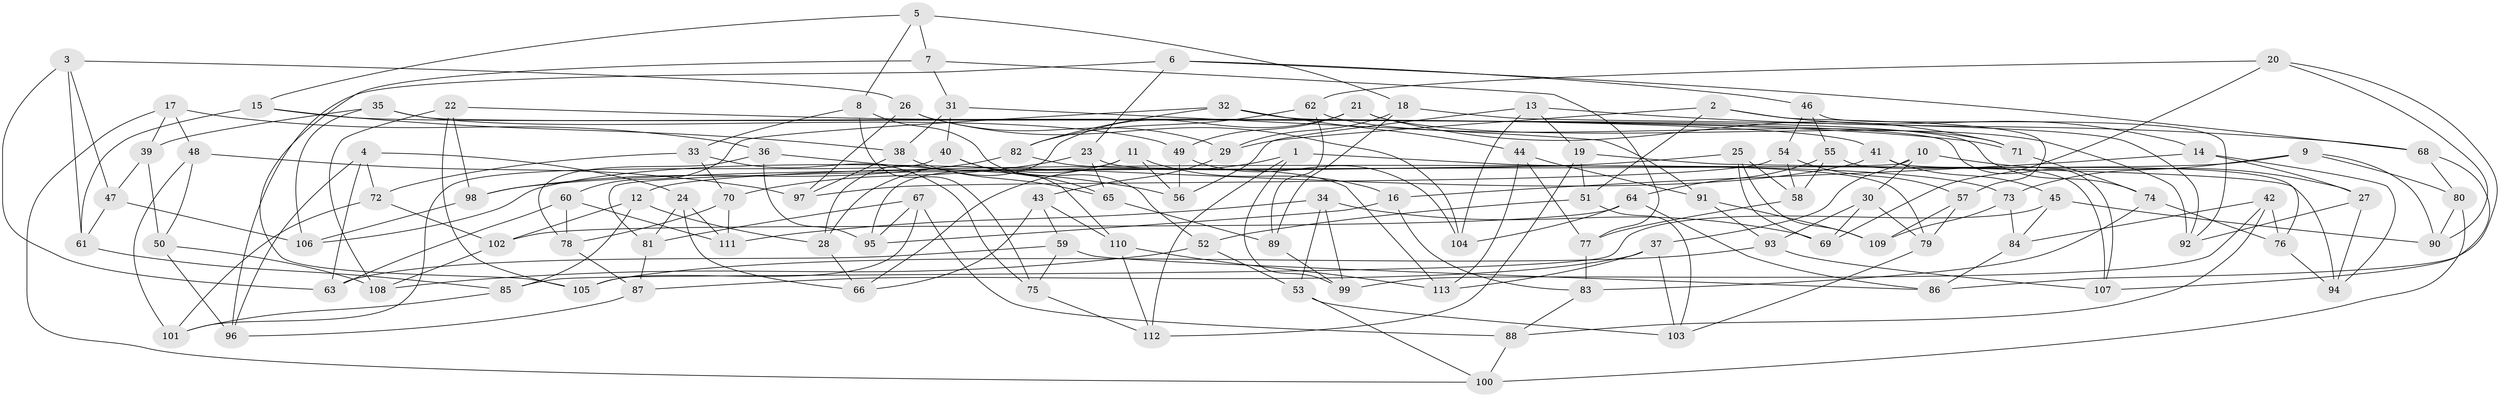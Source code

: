 // coarse degree distribution, {4: 0.569620253164557, 6: 0.4050632911392405, 5: 0.02531645569620253}
// Generated by graph-tools (version 1.1) at 2025/52/02/27/25 19:52:30]
// undirected, 113 vertices, 226 edges
graph export_dot {
graph [start="1"]
  node [color=gray90,style=filled];
  1;
  2;
  3;
  4;
  5;
  6;
  7;
  8;
  9;
  10;
  11;
  12;
  13;
  14;
  15;
  16;
  17;
  18;
  19;
  20;
  21;
  22;
  23;
  24;
  25;
  26;
  27;
  28;
  29;
  30;
  31;
  32;
  33;
  34;
  35;
  36;
  37;
  38;
  39;
  40;
  41;
  42;
  43;
  44;
  45;
  46;
  47;
  48;
  49;
  50;
  51;
  52;
  53;
  54;
  55;
  56;
  57;
  58;
  59;
  60;
  61;
  62;
  63;
  64;
  65;
  66;
  67;
  68;
  69;
  70;
  71;
  72;
  73;
  74;
  75;
  76;
  77;
  78;
  79;
  80;
  81;
  82;
  83;
  84;
  85;
  86;
  87;
  88;
  89;
  90;
  91;
  92;
  93;
  94;
  95;
  96;
  97;
  98;
  99;
  100;
  101;
  102;
  103;
  104;
  105;
  106;
  107;
  108;
  109;
  110;
  111;
  112;
  113;
  1 -- 99;
  1 -- 73;
  1 -- 112;
  1 -- 66;
  2 -- 29;
  2 -- 14;
  2 -- 51;
  2 -- 57;
  3 -- 26;
  3 -- 47;
  3 -- 63;
  3 -- 61;
  4 -- 96;
  4 -- 72;
  4 -- 24;
  4 -- 63;
  5 -- 7;
  5 -- 8;
  5 -- 15;
  5 -- 18;
  6 -- 68;
  6 -- 46;
  6 -- 96;
  6 -- 23;
  7 -- 31;
  7 -- 105;
  7 -- 77;
  8 -- 52;
  8 -- 33;
  8 -- 75;
  9 -- 90;
  9 -- 80;
  9 -- 12;
  9 -- 73;
  10 -- 30;
  10 -- 81;
  10 -- 37;
  10 -- 27;
  11 -- 56;
  11 -- 28;
  11 -- 16;
  11 -- 95;
  12 -- 28;
  12 -- 85;
  12 -- 102;
  13 -- 68;
  13 -- 104;
  13 -- 19;
  13 -- 56;
  14 -- 16;
  14 -- 27;
  14 -- 94;
  15 -- 41;
  15 -- 61;
  15 -- 38;
  16 -- 95;
  16 -- 83;
  17 -- 100;
  17 -- 36;
  17 -- 48;
  17 -- 39;
  18 -- 92;
  18 -- 29;
  18 -- 89;
  19 -- 51;
  19 -- 112;
  19 -- 94;
  20 -- 86;
  20 -- 69;
  20 -- 90;
  20 -- 62;
  21 -- 92;
  21 -- 71;
  21 -- 49;
  21 -- 28;
  22 -- 108;
  22 -- 71;
  22 -- 98;
  22 -- 105;
  23 -- 65;
  23 -- 70;
  23 -- 79;
  24 -- 66;
  24 -- 111;
  24 -- 81;
  25 -- 109;
  25 -- 58;
  25 -- 69;
  25 -- 98;
  26 -- 97;
  26 -- 104;
  26 -- 29;
  27 -- 94;
  27 -- 92;
  28 -- 66;
  29 -- 43;
  30 -- 69;
  30 -- 79;
  30 -- 93;
  31 -- 40;
  31 -- 91;
  31 -- 38;
  32 -- 82;
  32 -- 74;
  32 -- 44;
  32 -- 60;
  33 -- 70;
  33 -- 75;
  33 -- 72;
  34 -- 69;
  34 -- 111;
  34 -- 99;
  34 -- 53;
  35 -- 39;
  35 -- 106;
  35 -- 107;
  35 -- 49;
  36 -- 78;
  36 -- 56;
  36 -- 95;
  37 -- 87;
  37 -- 103;
  37 -- 113;
  38 -- 65;
  38 -- 97;
  39 -- 47;
  39 -- 50;
  40 -- 65;
  40 -- 101;
  40 -- 110;
  41 -- 45;
  41 -- 76;
  41 -- 106;
  42 -- 76;
  42 -- 88;
  42 -- 99;
  42 -- 84;
  43 -- 110;
  43 -- 66;
  43 -- 59;
  44 -- 77;
  44 -- 91;
  44 -- 113;
  45 -- 90;
  45 -- 84;
  45 -- 85;
  46 -- 92;
  46 -- 54;
  46 -- 55;
  47 -- 106;
  47 -- 61;
  48 -- 50;
  48 -- 101;
  48 -- 97;
  49 -- 104;
  49 -- 56;
  50 -- 108;
  50 -- 96;
  51 -- 52;
  51 -- 103;
  52 -- 108;
  52 -- 53;
  53 -- 100;
  53 -- 103;
  54 -- 97;
  54 -- 58;
  54 -- 57;
  55 -- 58;
  55 -- 107;
  55 -- 64;
  57 -- 79;
  57 -- 109;
  58 -- 77;
  59 -- 86;
  59 -- 63;
  59 -- 75;
  60 -- 111;
  60 -- 63;
  60 -- 78;
  61 -- 85;
  62 -- 71;
  62 -- 89;
  62 -- 82;
  64 -- 104;
  64 -- 102;
  64 -- 86;
  65 -- 89;
  67 -- 105;
  67 -- 95;
  67 -- 81;
  67 -- 88;
  68 -- 107;
  68 -- 80;
  70 -- 111;
  70 -- 78;
  71 -- 74;
  72 -- 102;
  72 -- 101;
  73 -- 84;
  73 -- 109;
  74 -- 76;
  74 -- 83;
  75 -- 112;
  76 -- 94;
  77 -- 83;
  78 -- 87;
  79 -- 103;
  80 -- 90;
  80 -- 100;
  81 -- 87;
  82 -- 98;
  82 -- 113;
  83 -- 88;
  84 -- 86;
  85 -- 101;
  87 -- 96;
  88 -- 100;
  89 -- 99;
  91 -- 93;
  91 -- 109;
  93 -- 107;
  93 -- 105;
  98 -- 106;
  102 -- 108;
  110 -- 113;
  110 -- 112;
}
